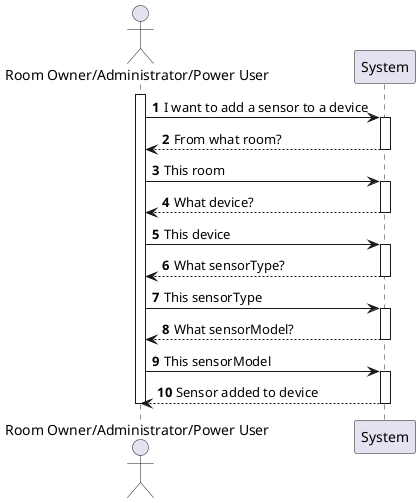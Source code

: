 @startuml
'https://plantuml.com/sequence-diagram

actor "Room Owner/Administrator/Power User" as User
autonumber

activate User
User -> System: I want to add a sensor to a device
activate System
System --> User: From what room?
deactivate System
User -> System: This room
activate System
System --> User: What device?
deactivate System
User -> System: This device
activate System
System --> User: What sensorType?
deactivate System
User -> System: This sensorType
activate System
System --> User: What sensorModel?
deactivate System
User -> System: This sensorModel
activate System
System --> User: Sensor added to device
deactivate System
deactivate User



@enduml